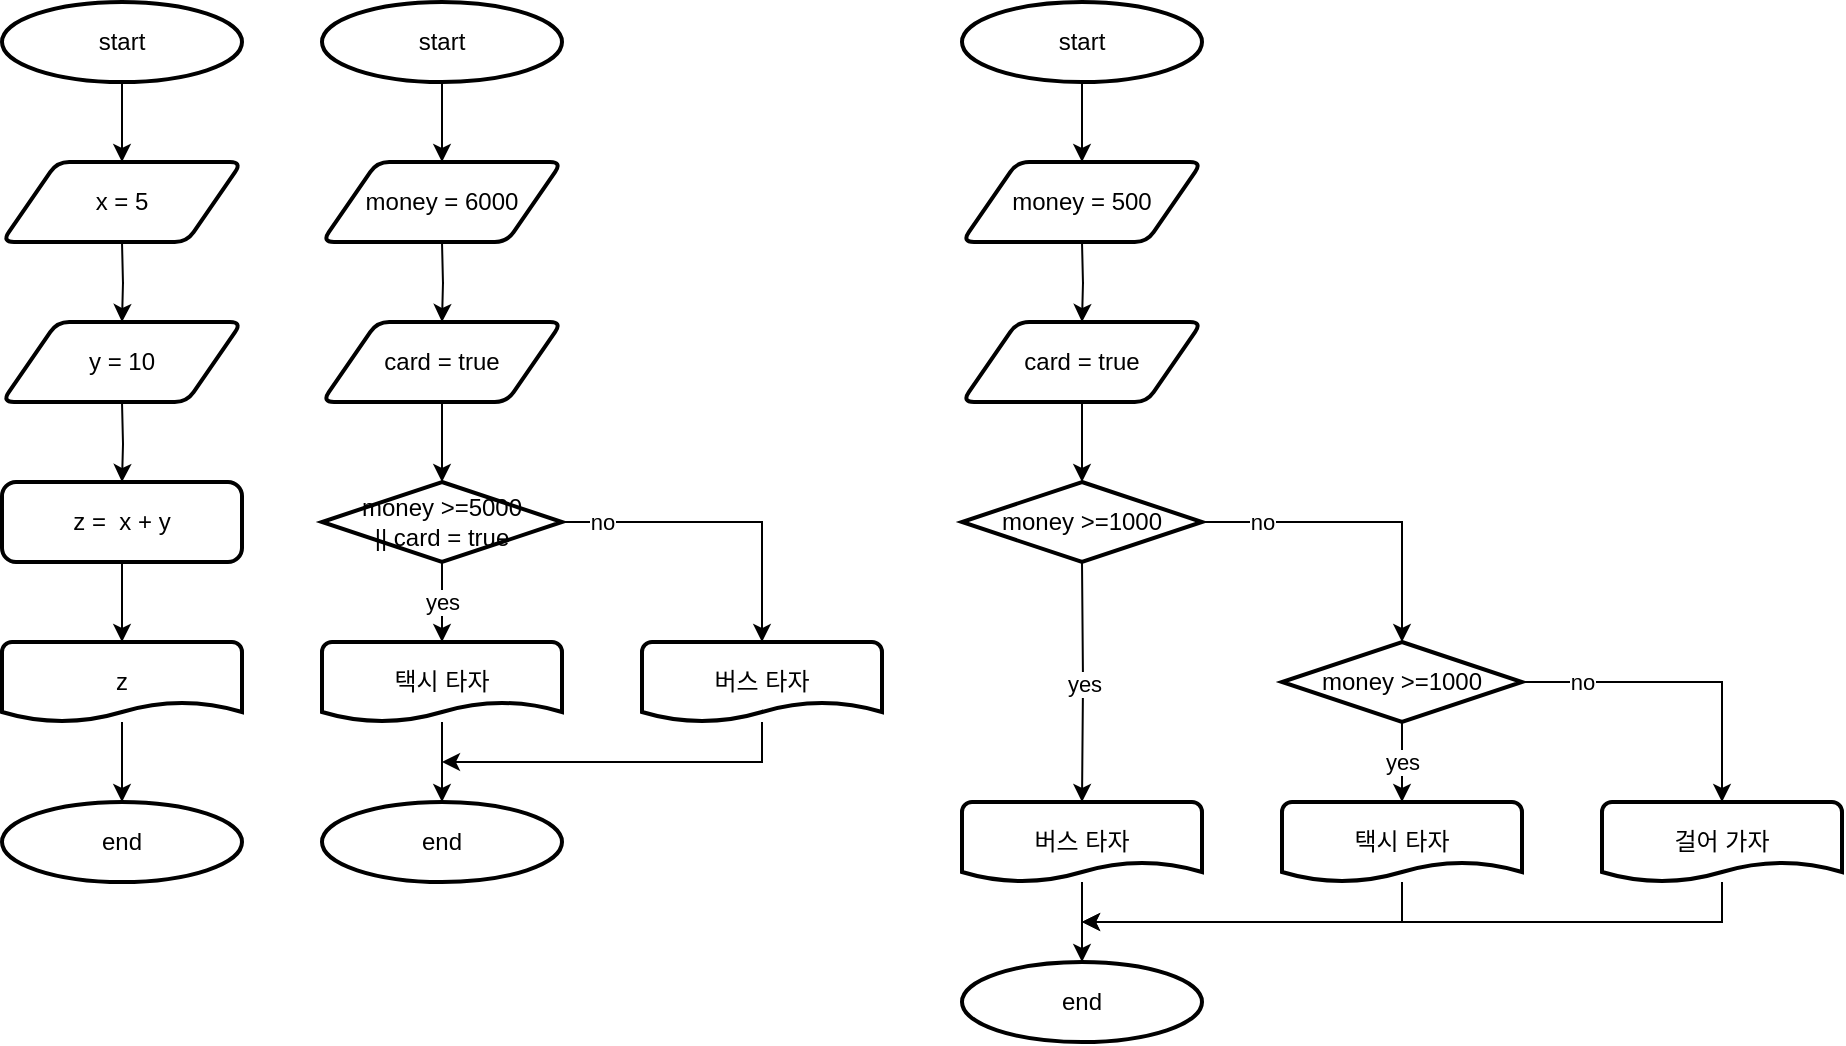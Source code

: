 <mxfile version="20.2.3" type="device"><diagram id="GPbYrGegzOud7pVgb1j2" name="페이지-1"><mxGraphModel dx="839" dy="505" grid="1" gridSize="10" guides="1" tooltips="1" connect="1" arrows="1" fold="1" page="1" pageScale="1" pageWidth="827" pageHeight="1169" math="0" shadow="0"><root><mxCell id="0"/><mxCell id="1" parent="0"/><mxCell id="8XjBmxk1RBbzpeezkyDJ-8" value="" style="edgeStyle=orthogonalEdgeStyle;rounded=0;orthogonalLoop=1;jettySize=auto;html=1;" edge="1" parent="1" source="8XjBmxk1RBbzpeezkyDJ-3"><mxGeometry relative="1" as="geometry"><mxPoint x="100" y="120" as="targetPoint"/></mxGeometry></mxCell><mxCell id="8XjBmxk1RBbzpeezkyDJ-3" value="start" style="strokeWidth=2;html=1;shape=mxgraph.flowchart.start_1;whiteSpace=wrap;" vertex="1" parent="1"><mxGeometry x="40" y="40" width="120" height="40" as="geometry"/></mxCell><mxCell id="8XjBmxk1RBbzpeezkyDJ-4" value="end" style="strokeWidth=2;html=1;shape=mxgraph.flowchart.start_1;whiteSpace=wrap;" vertex="1" parent="1"><mxGeometry x="40" y="440" width="120" height="40" as="geometry"/></mxCell><mxCell id="8XjBmxk1RBbzpeezkyDJ-9" value="" style="edgeStyle=orthogonalEdgeStyle;rounded=0;orthogonalLoop=1;jettySize=auto;html=1;" edge="1" parent="1"><mxGeometry relative="1" as="geometry"><mxPoint x="100" y="160" as="sourcePoint"/><mxPoint x="100" y="200" as="targetPoint"/></mxGeometry></mxCell><mxCell id="8XjBmxk1RBbzpeezkyDJ-10" value="" style="edgeStyle=orthogonalEdgeStyle;rounded=0;orthogonalLoop=1;jettySize=auto;html=1;" edge="1" parent="1" target="8XjBmxk1RBbzpeezkyDJ-7"><mxGeometry relative="1" as="geometry"><mxPoint x="100" y="240" as="sourcePoint"/></mxGeometry></mxCell><mxCell id="8XjBmxk1RBbzpeezkyDJ-13" value="" style="edgeStyle=orthogonalEdgeStyle;rounded=0;orthogonalLoop=1;jettySize=auto;html=1;" edge="1" parent="1" source="8XjBmxk1RBbzpeezkyDJ-7" target="8XjBmxk1RBbzpeezkyDJ-12"><mxGeometry relative="1" as="geometry"/></mxCell><mxCell id="8XjBmxk1RBbzpeezkyDJ-7" value="z =&amp;nbsp; x + y" style="rounded=1;whiteSpace=wrap;html=1;absoluteArcSize=1;arcSize=14;strokeWidth=2;" vertex="1" parent="1"><mxGeometry x="40" y="280" width="120" height="40" as="geometry"/></mxCell><mxCell id="8XjBmxk1RBbzpeezkyDJ-14" value="" style="edgeStyle=orthogonalEdgeStyle;rounded=0;orthogonalLoop=1;jettySize=auto;html=1;" edge="1" parent="1" source="8XjBmxk1RBbzpeezkyDJ-12" target="8XjBmxk1RBbzpeezkyDJ-4"><mxGeometry relative="1" as="geometry"/></mxCell><mxCell id="8XjBmxk1RBbzpeezkyDJ-12" value="z" style="strokeWidth=2;html=1;shape=mxgraph.flowchart.document2;whiteSpace=wrap;size=0.25;" vertex="1" parent="1"><mxGeometry x="40" y="360" width="120" height="40" as="geometry"/></mxCell><mxCell id="8XjBmxk1RBbzpeezkyDJ-15" value="x = 5" style="shape=parallelogram;html=1;strokeWidth=2;perimeter=parallelogramPerimeter;whiteSpace=wrap;rounded=1;arcSize=12;size=0.23;" vertex="1" parent="1"><mxGeometry x="40" y="120" width="120" height="40" as="geometry"/></mxCell><mxCell id="8XjBmxk1RBbzpeezkyDJ-16" value="y = 10" style="shape=parallelogram;html=1;strokeWidth=2;perimeter=parallelogramPerimeter;whiteSpace=wrap;rounded=1;arcSize=12;size=0.23;" vertex="1" parent="1"><mxGeometry x="40" y="200" width="120" height="40" as="geometry"/></mxCell><mxCell id="8XjBmxk1RBbzpeezkyDJ-21" value="" style="edgeStyle=orthogonalEdgeStyle;rounded=0;orthogonalLoop=1;jettySize=auto;html=1;" edge="1" parent="1" source="8XjBmxk1RBbzpeezkyDJ-17" target="8XjBmxk1RBbzpeezkyDJ-19"><mxGeometry relative="1" as="geometry"/></mxCell><mxCell id="8XjBmxk1RBbzpeezkyDJ-17" value="start" style="strokeWidth=2;html=1;shape=mxgraph.flowchart.start_1;whiteSpace=wrap;" vertex="1" parent="1"><mxGeometry x="200" y="40" width="120" height="40" as="geometry"/></mxCell><mxCell id="8XjBmxk1RBbzpeezkyDJ-18" value="" style="edgeStyle=orthogonalEdgeStyle;rounded=0;orthogonalLoop=1;jettySize=auto;html=1;" edge="1" parent="1"><mxGeometry relative="1" as="geometry"><mxPoint x="260" y="160" as="sourcePoint"/><mxPoint x="260" y="200" as="targetPoint"/></mxGeometry></mxCell><mxCell id="8XjBmxk1RBbzpeezkyDJ-19" value="money = 6000" style="shape=parallelogram;html=1;strokeWidth=2;perimeter=parallelogramPerimeter;whiteSpace=wrap;rounded=1;arcSize=12;size=0.23;" vertex="1" parent="1"><mxGeometry x="200" y="120" width="120" height="40" as="geometry"/></mxCell><mxCell id="8XjBmxk1RBbzpeezkyDJ-23" value="" style="edgeStyle=orthogonalEdgeStyle;rounded=0;orthogonalLoop=1;jettySize=auto;html=1;" edge="1" parent="1" source="8XjBmxk1RBbzpeezkyDJ-20" target="8XjBmxk1RBbzpeezkyDJ-22"><mxGeometry relative="1" as="geometry"/></mxCell><mxCell id="8XjBmxk1RBbzpeezkyDJ-20" value="card = true" style="shape=parallelogram;html=1;strokeWidth=2;perimeter=parallelogramPerimeter;whiteSpace=wrap;rounded=1;arcSize=12;size=0.23;" vertex="1" parent="1"><mxGeometry x="200" y="200" width="120" height="40" as="geometry"/></mxCell><mxCell id="8XjBmxk1RBbzpeezkyDJ-26" value="yes" style="edgeStyle=orthogonalEdgeStyle;rounded=0;orthogonalLoop=1;jettySize=auto;html=1;" edge="1" parent="1" source="8XjBmxk1RBbzpeezkyDJ-22" target="8XjBmxk1RBbzpeezkyDJ-24"><mxGeometry relative="1" as="geometry"/></mxCell><mxCell id="8XjBmxk1RBbzpeezkyDJ-29" value="no" style="edgeStyle=orthogonalEdgeStyle;rounded=0;orthogonalLoop=1;jettySize=auto;html=1;entryX=0.5;entryY=0;entryDx=0;entryDy=0;entryPerimeter=0;" edge="1" parent="1" source="8XjBmxk1RBbzpeezkyDJ-22" target="8XjBmxk1RBbzpeezkyDJ-28"><mxGeometry x="-0.75" relative="1" as="geometry"><mxPoint as="offset"/></mxGeometry></mxCell><mxCell id="8XjBmxk1RBbzpeezkyDJ-22" value="money &amp;gt;=5000 &lt;br&gt;|| card = true" style="strokeWidth=2;html=1;shape=mxgraph.flowchart.decision;whiteSpace=wrap;" vertex="1" parent="1"><mxGeometry x="200" y="280" width="120" height="40" as="geometry"/></mxCell><mxCell id="8XjBmxk1RBbzpeezkyDJ-27" value="" style="edgeStyle=orthogonalEdgeStyle;rounded=0;orthogonalLoop=1;jettySize=auto;html=1;" edge="1" parent="1" source="8XjBmxk1RBbzpeezkyDJ-24" target="8XjBmxk1RBbzpeezkyDJ-25"><mxGeometry relative="1" as="geometry"/></mxCell><mxCell id="8XjBmxk1RBbzpeezkyDJ-24" value="택시 타자" style="strokeWidth=2;html=1;shape=mxgraph.flowchart.document2;whiteSpace=wrap;size=0.25;" vertex="1" parent="1"><mxGeometry x="200" y="360" width="120" height="40" as="geometry"/></mxCell><mxCell id="8XjBmxk1RBbzpeezkyDJ-25" value="end" style="strokeWidth=2;html=1;shape=mxgraph.flowchart.start_1;whiteSpace=wrap;" vertex="1" parent="1"><mxGeometry x="200" y="440" width="120" height="40" as="geometry"/></mxCell><mxCell id="8XjBmxk1RBbzpeezkyDJ-30" style="edgeStyle=orthogonalEdgeStyle;rounded=0;orthogonalLoop=1;jettySize=auto;html=1;" edge="1" parent="1" source="8XjBmxk1RBbzpeezkyDJ-28"><mxGeometry relative="1" as="geometry"><mxPoint x="260" y="420" as="targetPoint"/><Array as="points"><mxPoint x="420" y="420"/></Array></mxGeometry></mxCell><mxCell id="8XjBmxk1RBbzpeezkyDJ-28" value="버스 타자" style="strokeWidth=2;html=1;shape=mxgraph.flowchart.document2;whiteSpace=wrap;size=0.25;" vertex="1" parent="1"><mxGeometry x="360" y="360" width="120" height="40" as="geometry"/></mxCell><mxCell id="8XjBmxk1RBbzpeezkyDJ-31" value="" style="edgeStyle=orthogonalEdgeStyle;rounded=0;orthogonalLoop=1;jettySize=auto;html=1;" edge="1" parent="1" source="8XjBmxk1RBbzpeezkyDJ-32" target="8XjBmxk1RBbzpeezkyDJ-34"><mxGeometry relative="1" as="geometry"/></mxCell><mxCell id="8XjBmxk1RBbzpeezkyDJ-32" value="start" style="strokeWidth=2;html=1;shape=mxgraph.flowchart.start_1;whiteSpace=wrap;" vertex="1" parent="1"><mxGeometry x="520" y="40" width="120" height="40" as="geometry"/></mxCell><mxCell id="8XjBmxk1RBbzpeezkyDJ-33" value="" style="edgeStyle=orthogonalEdgeStyle;rounded=0;orthogonalLoop=1;jettySize=auto;html=1;" edge="1" parent="1"><mxGeometry relative="1" as="geometry"><mxPoint x="580" y="160" as="sourcePoint"/><mxPoint x="580" y="200" as="targetPoint"/></mxGeometry></mxCell><mxCell id="8XjBmxk1RBbzpeezkyDJ-34" value="money = 500" style="shape=parallelogram;html=1;strokeWidth=2;perimeter=parallelogramPerimeter;whiteSpace=wrap;rounded=1;arcSize=12;size=0.23;" vertex="1" parent="1"><mxGeometry x="520" y="120" width="120" height="40" as="geometry"/></mxCell><mxCell id="8XjBmxk1RBbzpeezkyDJ-35" value="" style="edgeStyle=orthogonalEdgeStyle;rounded=0;orthogonalLoop=1;jettySize=auto;html=1;" edge="1" parent="1" source="8XjBmxk1RBbzpeezkyDJ-36"><mxGeometry relative="1" as="geometry"><mxPoint x="580" y="280" as="targetPoint"/></mxGeometry></mxCell><mxCell id="8XjBmxk1RBbzpeezkyDJ-36" value="card = true" style="shape=parallelogram;html=1;strokeWidth=2;perimeter=parallelogramPerimeter;whiteSpace=wrap;rounded=1;arcSize=12;size=0.23;" vertex="1" parent="1"><mxGeometry x="520" y="200" width="120" height="40" as="geometry"/></mxCell><mxCell id="8XjBmxk1RBbzpeezkyDJ-43" value="no" style="edgeStyle=orthogonalEdgeStyle;rounded=0;orthogonalLoop=1;jettySize=auto;html=1;entryX=0.5;entryY=0;entryDx=0;entryDy=0;entryPerimeter=0;" edge="1" parent="1" source="8XjBmxk1RBbzpeezkyDJ-37" target="8XjBmxk1RBbzpeezkyDJ-42"><mxGeometry x="-0.625" relative="1" as="geometry"><mxPoint as="offset"/></mxGeometry></mxCell><mxCell id="8XjBmxk1RBbzpeezkyDJ-37" value="money &amp;gt;=1000" style="strokeWidth=2;html=1;shape=mxgraph.flowchart.decision;whiteSpace=wrap;" vertex="1" parent="1"><mxGeometry x="520" y="280" width="120" height="40" as="geometry"/></mxCell><mxCell id="8XjBmxk1RBbzpeezkyDJ-38" value="yes" style="edgeStyle=orthogonalEdgeStyle;rounded=0;orthogonalLoop=1;jettySize=auto;html=1;" edge="1" parent="1" target="8XjBmxk1RBbzpeezkyDJ-40"><mxGeometry relative="1" as="geometry"><mxPoint x="580" y="320" as="sourcePoint"/></mxGeometry></mxCell><mxCell id="8XjBmxk1RBbzpeezkyDJ-39" value="" style="edgeStyle=orthogonalEdgeStyle;rounded=0;orthogonalLoop=1;jettySize=auto;html=1;" edge="1" parent="1" source="8XjBmxk1RBbzpeezkyDJ-40" target="8XjBmxk1RBbzpeezkyDJ-41"><mxGeometry relative="1" as="geometry"/></mxCell><mxCell id="8XjBmxk1RBbzpeezkyDJ-40" value="버스 타자" style="strokeWidth=2;html=1;shape=mxgraph.flowchart.document2;whiteSpace=wrap;size=0.25;" vertex="1" parent="1"><mxGeometry x="520" y="440" width="120" height="40" as="geometry"/></mxCell><mxCell id="8XjBmxk1RBbzpeezkyDJ-41" value="end" style="strokeWidth=2;html=1;shape=mxgraph.flowchart.start_1;whiteSpace=wrap;" vertex="1" parent="1"><mxGeometry x="520" y="520" width="120" height="40" as="geometry"/></mxCell><mxCell id="8XjBmxk1RBbzpeezkyDJ-45" value="yes" style="edgeStyle=orthogonalEdgeStyle;rounded=0;orthogonalLoop=1;jettySize=auto;html=1;" edge="1" parent="1" source="8XjBmxk1RBbzpeezkyDJ-42" target="8XjBmxk1RBbzpeezkyDJ-44"><mxGeometry relative="1" as="geometry"/></mxCell><mxCell id="8XjBmxk1RBbzpeezkyDJ-47" value="no" style="edgeStyle=orthogonalEdgeStyle;rounded=0;orthogonalLoop=1;jettySize=auto;html=1;entryX=0.5;entryY=0;entryDx=0;entryDy=0;entryPerimeter=0;" edge="1" parent="1" source="8XjBmxk1RBbzpeezkyDJ-42" target="8XjBmxk1RBbzpeezkyDJ-46"><mxGeometry x="-0.625" relative="1" as="geometry"><mxPoint as="offset"/></mxGeometry></mxCell><mxCell id="8XjBmxk1RBbzpeezkyDJ-42" value="money &amp;gt;=1000" style="strokeWidth=2;html=1;shape=mxgraph.flowchart.decision;whiteSpace=wrap;" vertex="1" parent="1"><mxGeometry x="680" y="360" width="120" height="40" as="geometry"/></mxCell><mxCell id="8XjBmxk1RBbzpeezkyDJ-48" style="edgeStyle=orthogonalEdgeStyle;rounded=0;orthogonalLoop=1;jettySize=auto;html=1;" edge="1" parent="1" source="8XjBmxk1RBbzpeezkyDJ-44"><mxGeometry relative="1" as="geometry"><mxPoint x="580" y="500" as="targetPoint"/><Array as="points"><mxPoint x="740" y="500"/></Array></mxGeometry></mxCell><mxCell id="8XjBmxk1RBbzpeezkyDJ-44" value="택시 타자" style="strokeWidth=2;html=1;shape=mxgraph.flowchart.document2;whiteSpace=wrap;size=0.25;" vertex="1" parent="1"><mxGeometry x="680" y="440" width="120" height="40" as="geometry"/></mxCell><mxCell id="8XjBmxk1RBbzpeezkyDJ-49" style="edgeStyle=orthogonalEdgeStyle;rounded=0;orthogonalLoop=1;jettySize=auto;html=1;" edge="1" parent="1" source="8XjBmxk1RBbzpeezkyDJ-46"><mxGeometry relative="1" as="geometry"><mxPoint x="580" y="500" as="targetPoint"/><Array as="points"><mxPoint x="900" y="500"/></Array></mxGeometry></mxCell><mxCell id="8XjBmxk1RBbzpeezkyDJ-46" value="걸어 가자" style="strokeWidth=2;html=1;shape=mxgraph.flowchart.document2;whiteSpace=wrap;size=0.25;" vertex="1" parent="1"><mxGeometry x="840" y="440" width="120" height="40" as="geometry"/></mxCell></root></mxGraphModel></diagram></mxfile>